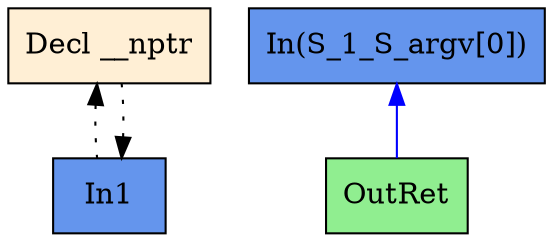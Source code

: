 digraph G {
  rankdir=TB;
  node [style=filled];
  2 [shape=box, fillcolor="#FFEFD5", label="Decl __nptr"];
  3 [shape=box, fillcolor="#6495ED", label="In1"];
  4 [shape=box, fillcolor="#90EE90", label="OutRet"];
  5 [shape=box, fillcolor="#6495ED", label="In(S_1_S_argv[0])"];
  
  
  edge [dir=back];
  3 -> 2 [style=dotted, color="#000000"];
  2 -> 3 [style=dotted, color="#000000"];
  5 -> 4 [color="#0000FF"];
  
  }
